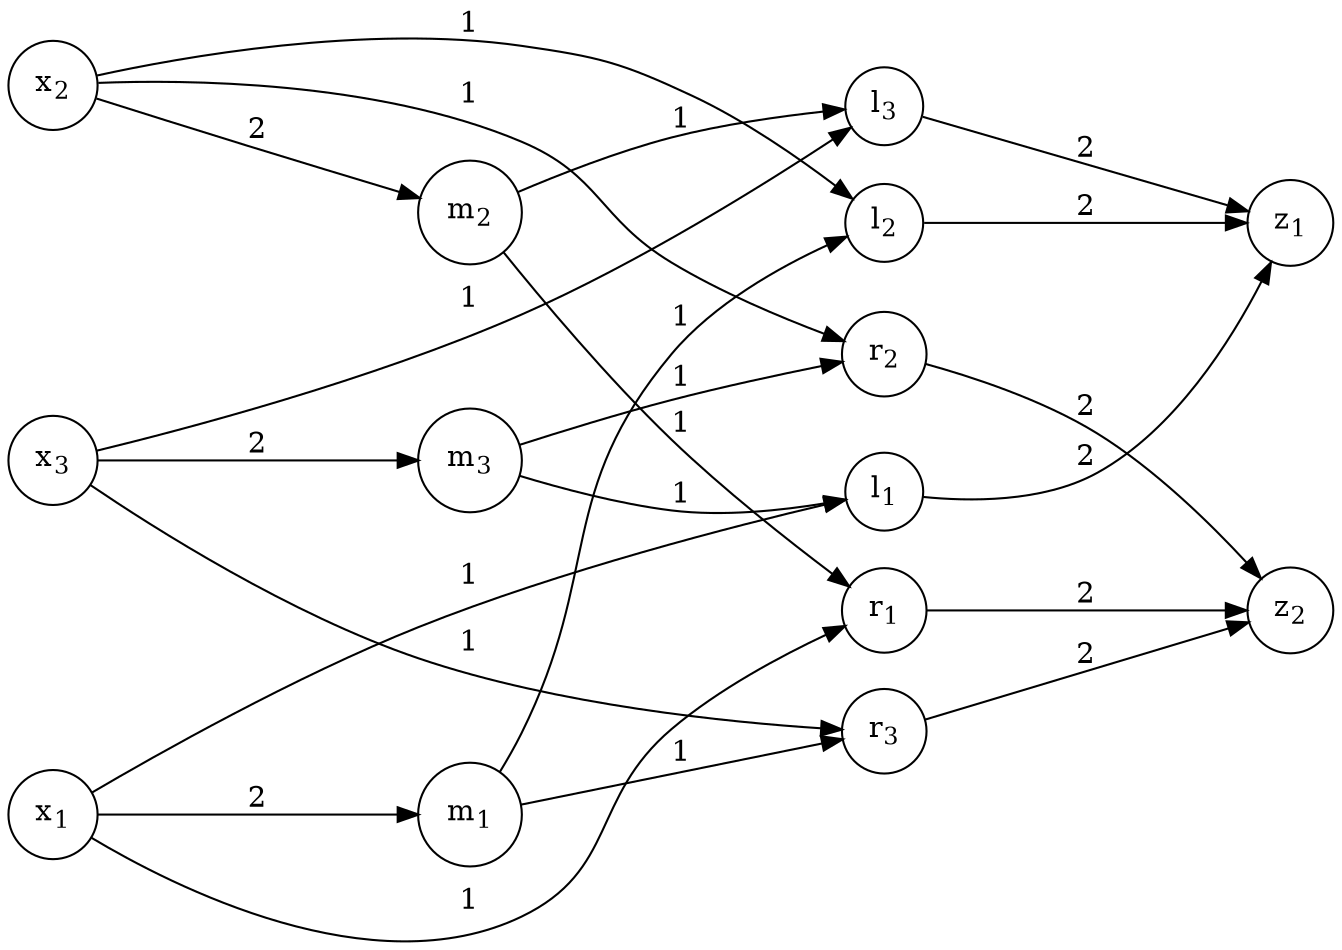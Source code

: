 digraph mcculloch_pitts {
	rankdir=LR;
	//splines=false;
	//concentrate=true;
	ranksep = 2.0;

	node [shape = circle];


	subgraph X1 {
		x_1 [label = <x<SUB>1</SUB>>];
		m_1 [label = <m<SUB>1</SUB>>];
		x_1 -> 	m_1 [ label = 2, weight=1]
	}

	subgraph X2 {
		x_2 [label = <x<SUB>2</SUB>>];
		m_2 [label = <m<SUB>2</SUB>>];
		x_2 -> 	m_2 [ label = 2, weight=1]
	}

	subgraph X3 {
		x_3 [label = <x<SUB>3</SUB>>];
		m_3 [label = <m<SUB>3</SUB>>];
		x_3 -> 	m_3 [ label = 2, weight=1]
	}
	

	subgraph L {
		l_1 [label = <l<SUB>1</SUB>>]
		l_2 [label = <l<SUB>2</SUB>>]
		l_3 [label = <l<SUB>3</SUB>>]

		x_1 -> l_1 [ label = 1, weight=1 ]
		x_2 -> l_2 [ label = 1, weight=1 ]
		x_3 -> l_3 [ label = 1, weight=1 ]

		m_3 -> l_1 [ label = 1, weight=1 ]
		m_1 -> l_2 [ label = 1, weight=1 ]
		m_2 -> l_3 [ label = 1, weight=1 ]
	}

	subgraph R {
		r_1 [label = <r<SUB>1</SUB>>]
		r_2 [label = <r<SUB>2</SUB>>]
		r_3 [label = <r<SUB>3</SUB>>]

		x_1 -> r_1 [ label = 1, weight=1 ]
		x_2 -> r_2 [ label = 1, weight=1 ]
		x_3 -> r_3 [ label = 1, weight=1 ]
		
		m_2 -> r_1 [ label = 1, weight=1 ]
		m_3 -> r_2 [ label = 1, weight=1 ]
		m_1 -> r_3 [ label = 1, weight=1 ]
	}

	subgraph Z { 
		z_1 [label = <z<SUB>1</SUB>>]
		z_2 [label = <z<SUB>2</SUB>>]

		l_1 -> z_1 [ label = 2, weight=1 ]
		l_2 -> z_1 [ label = 2, weight=1 ]
		l_3 -> z_1 [ label = 2, weight=1 ]

		r_1 -> z_2 [ label = 2, weight=1 ]
		r_2 -> z_2 [ label = 2, weight=1 ]
		r_3 -> z_2 [ label = 2, weight=1 ]

	}

}

